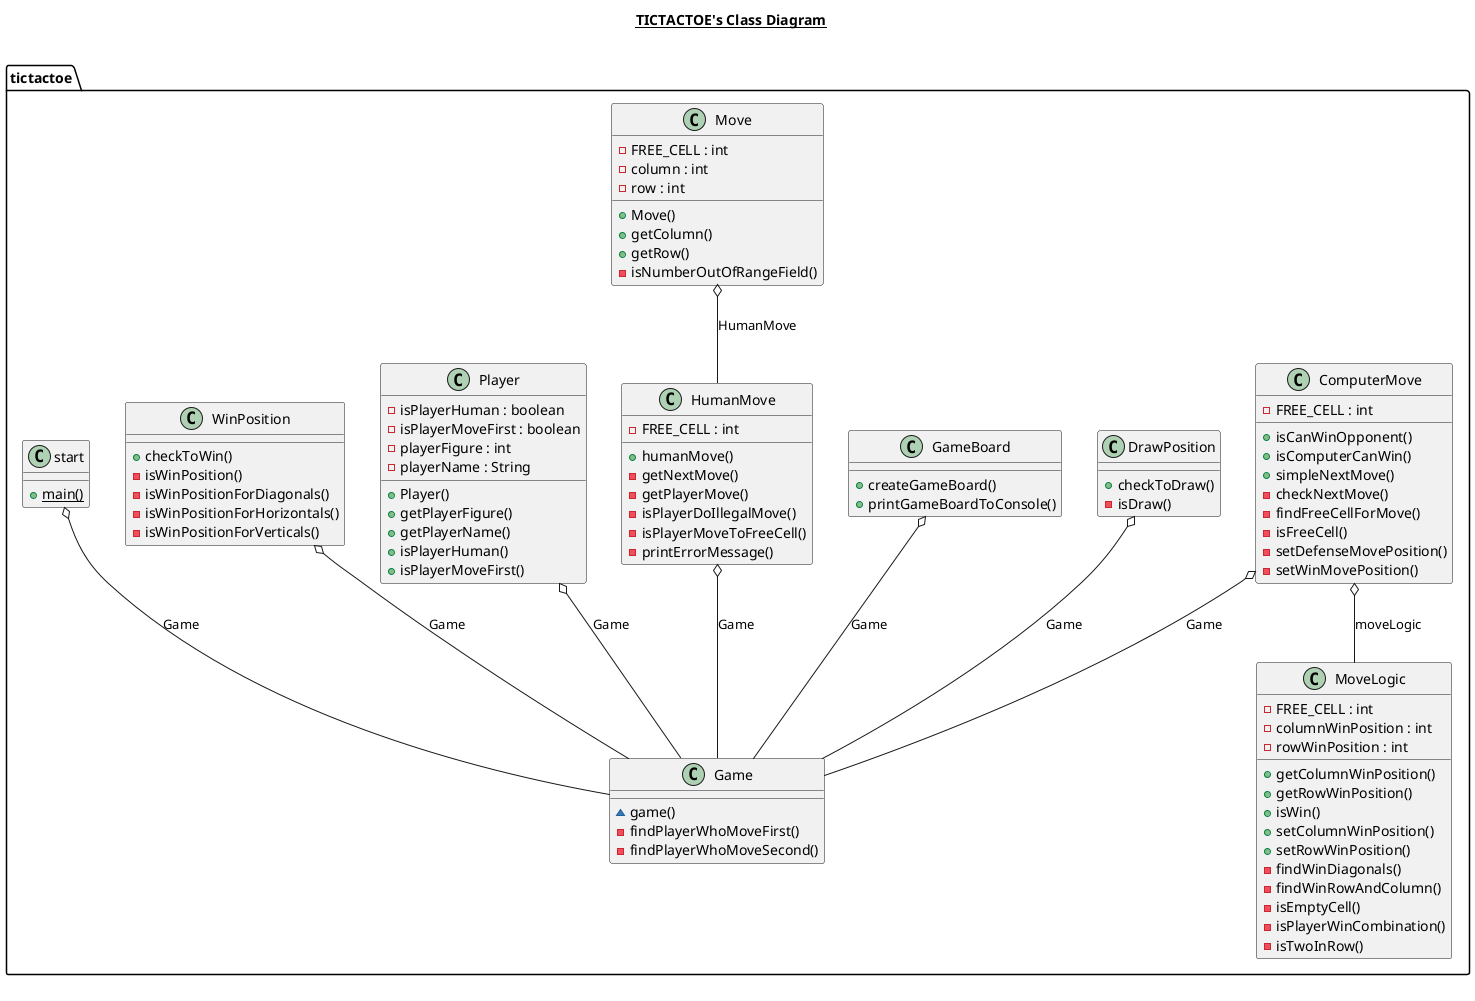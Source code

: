 @startuml

title __TICTACTOE's Class Diagram__\n

  namespace tictactoe {
    class tictactoe.ComputerMove {
        - FREE_CELL : int
        + isCanWinOpponent()
        + isComputerCanWin()
        + simpleNextMove()
        - checkNextMove()
        - findFreeCellForMove()
        - isFreeCell()
        - setDefenseMovePosition()
        - setWinMovePosition()
    }
  }
  

  namespace tictactoe {
    class tictactoe.DrawPosition {
        + checkToDraw()
        - isDraw()
    }
  }
  

  namespace tictactoe {
    class tictactoe.Game {
        ~ game()
        - findPlayerWhoMoveFirst()
        - findPlayerWhoMoveSecond()
    }
  }
  

  namespace tictactoe {
    class tictactoe.GameBoard {
        + createGameBoard()
        + printGameBoardToConsole()
    }
  }
  

  namespace tictactoe {
    class tictactoe.HumanMove {
        - FREE_CELL : int
        + humanMove()
        - getNextMove()
        - getPlayerMove()
        - isPlayerDoIllegalMove()
        - isPlayerMoveToFreeCell()
        - printErrorMessage()
    }
  }
  

  namespace tictactoe {
    class tictactoe.Move {
        - FREE_CELL : int
        - column : int
        - row : int
        + Move()
        + getColumn()
        + getRow()
        - isNumberOutOfRangeField()
    }
  }
  

  namespace tictactoe {
    class tictactoe.MoveLogic {
        - FREE_CELL : int
        - columnWinPosition : int
        - rowWinPosition : int
        + getColumnWinPosition()
        + getRowWinPosition()
        + isWin()
        + setColumnWinPosition()
        + setRowWinPosition()
        - findWinDiagonals()
        - findWinRowAndColumn()
        - isEmptyCell()
        - isPlayerWinCombination()
        - isTwoInRow()
    }
  }
  

  namespace tictactoe {
    class tictactoe.Player {
        - isPlayerHuman : boolean
        - isPlayerMoveFirst : boolean
        - playerFigure : int
        - playerName : String
        + Player()
        + getPlayerFigure()
        + getPlayerName()
        + isPlayerHuman()
        + isPlayerMoveFirst()
    }
  }
  

  namespace tictactoe {
    class tictactoe.WinPosition {
        + checkToWin()
        - isWinPosition()
        - isWinPositionForDiagonals()
        - isWinPositionForHorizontals()
        - isWinPositionForVerticals()
    }
  }
  

  namespace tictactoe {
    class tictactoe.start {
        {static} + main()
    }
  }
  

  tictactoe.ComputerMove o-- tictactoe.MoveLogic : moveLogic
  tictactoe.start o-- tictactoe.Game : Game
  tictactoe.GameBoard o-- tictactoe.Game : Game
  tictactoe.Player o-- tictactoe.Game : Game
  tictactoe.WinPosition o-- tictactoe.Game : Game
  tictactoe.DrawPosition o-- tictactoe.Game : Game
  tictactoe.ComputerMove o-- tictactoe.Game : Game
  tictactoe.HumanMove o-- tictactoe.Game : Game
  tictactoe.Move o-- tictactoe.HumanMove : HumanMove




right footer

endfooter

@enduml
